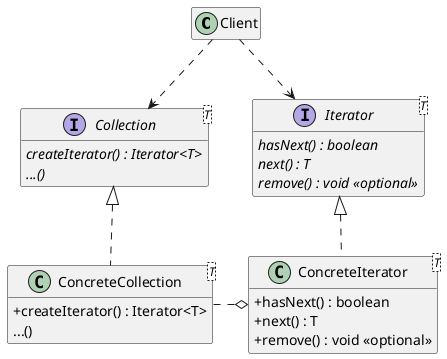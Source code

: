 @startuml
'https://plantuml.com/class-diagram
skinparam classAttributeIconSize 0
hide empty members

Client ..> Collection
Client ..> Iterator
Collection <|.. ConcreteCollection
Iterator <|.. ConcreteIterator
ConcreteCollection .o ConcreteIterator

interface Collection<T> {
    {abstract} createIterator() : Iterator<T>
    {abstract} ...()
}

class ConcreteCollection<T> {
    + createIterator() : Iterator<T>
    ...()
}

interface Iterator<T> {
    {abstract} hasNext() : boolean
    {abstract} next() : T
    {abstract} remove() : void <<optional>>
}

class ConcreteIterator<T> {
    +hasNext() : boolean
    +next() : T
    +remove() : void <<optional>>
}


@enduml